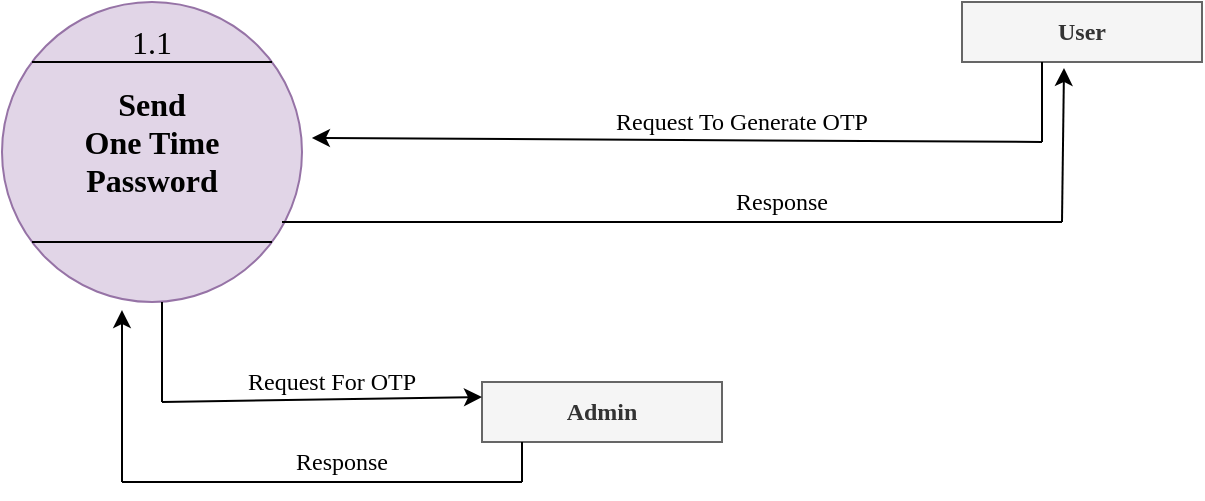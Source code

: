 <mxfile version="13.7.9" type="device"><diagram id="_qZgb9Jc2q3ZggMyYobg" name="Page-1"><mxGraphModel dx="862" dy="492" grid="1" gridSize="10" guides="1" tooltips="1" connect="1" arrows="1" fold="1" page="1" pageScale="1" pageWidth="827" pageHeight="1169" math="0" shadow="0"><root><mxCell id="0"/><mxCell id="1" parent="0"/><mxCell id="A17fz7UikcDC4_DCa4ut-2" value="" style="ellipse;whiteSpace=wrap;html=1;aspect=fixed;fillColor=#e1d5e7;strokeColor=#9673a6;" parent="1" vertex="1"><mxGeometry x="80" y="130" width="150" height="150" as="geometry"/></mxCell><mxCell id="A17fz7UikcDC4_DCa4ut-3" value="" style="endArrow=none;html=1;" parent="1" edge="1"><mxGeometry width="50" height="50" relative="1" as="geometry"><mxPoint x="95" y="160" as="sourcePoint"/><mxPoint x="215" y="160" as="targetPoint"/></mxGeometry></mxCell><mxCell id="A17fz7UikcDC4_DCa4ut-4" value="" style="endArrow=none;html=1;" parent="1" edge="1"><mxGeometry width="50" height="50" relative="1" as="geometry"><mxPoint x="95" y="250" as="sourcePoint"/><mxPoint x="215" y="250" as="targetPoint"/></mxGeometry></mxCell><mxCell id="A17fz7UikcDC4_DCa4ut-5" value="&lt;b style=&quot;font-size: 16px&quot;&gt;&lt;font face=&quot;Lucida Console&quot;&gt;Send&lt;br&gt;One Time&lt;br&gt;Password&lt;/font&gt;&lt;/b&gt;" style="text;html=1;strokeColor=none;fillColor=none;align=center;verticalAlign=middle;whiteSpace=wrap;rounded=0;" parent="1" vertex="1"><mxGeometry x="90" y="190" width="130" height="20" as="geometry"/></mxCell><mxCell id="A17fz7UikcDC4_DCa4ut-6" value="&lt;span&gt;&lt;font style=&quot;font-size: 16px&quot; face=&quot;Lucida Console&quot;&gt;1.1&lt;/font&gt;&lt;/span&gt;" style="text;html=1;strokeColor=none;fillColor=none;align=center;verticalAlign=middle;whiteSpace=wrap;rounded=0;fontStyle=0" parent="1" vertex="1"><mxGeometry x="135" y="140" width="40" height="20" as="geometry"/></mxCell><mxCell id="A17fz7UikcDC4_DCa4ut-7" value="&lt;b&gt;&lt;font face=&quot;Lucida Console&quot;&gt;User&lt;/font&gt;&lt;/b&gt;" style="rounded=0;whiteSpace=wrap;html=1;fillColor=#f5f5f5;strokeColor=#666666;fontColor=#333333;" parent="1" vertex="1"><mxGeometry x="560" y="130" width="120" height="30" as="geometry"/></mxCell><mxCell id="A17fz7UikcDC4_DCa4ut-8" value="" style="endArrow=none;html=1;" parent="1" edge="1"><mxGeometry width="50" height="50" relative="1" as="geometry"><mxPoint x="600" y="200" as="sourcePoint"/><mxPoint x="600" y="160" as="targetPoint"/></mxGeometry></mxCell><mxCell id="A17fz7UikcDC4_DCa4ut-9" value="" style="endArrow=classic;html=1;entryX=1.033;entryY=0.453;entryDx=0;entryDy=0;entryPerimeter=0;" parent="1" target="A17fz7UikcDC4_DCa4ut-2" edge="1"><mxGeometry width="50" height="50" relative="1" as="geometry"><mxPoint x="600" y="200" as="sourcePoint"/><mxPoint x="650" y="150" as="targetPoint"/></mxGeometry></mxCell><mxCell id="A17fz7UikcDC4_DCa4ut-10" value="" style="endArrow=none;html=1;" parent="1" edge="1"><mxGeometry width="50" height="50" relative="1" as="geometry"><mxPoint x="220" y="240" as="sourcePoint"/><mxPoint x="610" y="240" as="targetPoint"/></mxGeometry></mxCell><mxCell id="A17fz7UikcDC4_DCa4ut-11" value="" style="endArrow=classic;html=1;entryX=0.425;entryY=1.1;entryDx=0;entryDy=0;entryPerimeter=0;" parent="1" target="A17fz7UikcDC4_DCa4ut-7" edge="1"><mxGeometry width="50" height="50" relative="1" as="geometry"><mxPoint x="610" y="240" as="sourcePoint"/><mxPoint x="660" y="190" as="targetPoint"/></mxGeometry></mxCell><mxCell id="A17fz7UikcDC4_DCa4ut-12" value="&lt;font face=&quot;Lucida Console&quot;&gt;Request To Generate OTP&lt;/font&gt;" style="text;html=1;strokeColor=none;fillColor=none;align=center;verticalAlign=middle;whiteSpace=wrap;rounded=0;" parent="1" vertex="1"><mxGeometry x="280" y="180" width="340" height="20" as="geometry"/></mxCell><mxCell id="A17fz7UikcDC4_DCa4ut-13" value="&lt;font face=&quot;Lucida Console&quot;&gt;Response&lt;/font&gt;" style="text;html=1;strokeColor=none;fillColor=none;align=center;verticalAlign=middle;whiteSpace=wrap;rounded=0;" parent="1" vertex="1"><mxGeometry x="450" y="220" width="40" height="20" as="geometry"/></mxCell><mxCell id="A17fz7UikcDC4_DCa4ut-14" value="&lt;b&gt;&lt;font face=&quot;Lucida Console&quot;&gt;Admin&lt;/font&gt;&lt;/b&gt;" style="rounded=0;whiteSpace=wrap;html=1;fillColor=#f5f5f5;strokeColor=#666666;fontColor=#333333;" parent="1" vertex="1"><mxGeometry x="320" y="320" width="120" height="30" as="geometry"/></mxCell><mxCell id="A17fz7UikcDC4_DCa4ut-15" value="" style="endArrow=none;html=1;" parent="1" edge="1"><mxGeometry width="50" height="50" relative="1" as="geometry"><mxPoint x="160" y="330" as="sourcePoint"/><mxPoint x="160" y="280" as="targetPoint"/></mxGeometry></mxCell><mxCell id="A17fz7UikcDC4_DCa4ut-16" value="" style="endArrow=classic;html=1;entryX=0;entryY=0.25;entryDx=0;entryDy=0;" parent="1" target="A17fz7UikcDC4_DCa4ut-14" edge="1"><mxGeometry width="50" height="50" relative="1" as="geometry"><mxPoint x="160" y="330" as="sourcePoint"/><mxPoint x="210" y="280" as="targetPoint"/></mxGeometry></mxCell><mxCell id="A17fz7UikcDC4_DCa4ut-17" value="&lt;font face=&quot;Lucida Console&quot;&gt;Request For OTP&lt;/font&gt;" style="text;html=1;strokeColor=none;fillColor=none;align=center;verticalAlign=middle;whiteSpace=wrap;rounded=0;" parent="1" vertex="1"><mxGeometry x="160" y="310" width="170" height="20" as="geometry"/></mxCell><mxCell id="A17fz7UikcDC4_DCa4ut-20" value="" style="endArrow=none;html=1;" parent="1" edge="1"><mxGeometry width="50" height="50" relative="1" as="geometry"><mxPoint x="340" y="370" as="sourcePoint"/><mxPoint x="340" y="350" as="targetPoint"/></mxGeometry></mxCell><mxCell id="A17fz7UikcDC4_DCa4ut-21" value="" style="endArrow=none;html=1;" parent="1" edge="1"><mxGeometry width="50" height="50" relative="1" as="geometry"><mxPoint x="140" y="370" as="sourcePoint"/><mxPoint x="340" y="370" as="targetPoint"/></mxGeometry></mxCell><mxCell id="A17fz7UikcDC4_DCa4ut-22" value="" style="endArrow=classic;html=1;entryX=0.4;entryY=1.027;entryDx=0;entryDy=0;entryPerimeter=0;" parent="1" target="A17fz7UikcDC4_DCa4ut-2" edge="1"><mxGeometry width="50" height="50" relative="1" as="geometry"><mxPoint x="140" y="370" as="sourcePoint"/><mxPoint x="190" y="320" as="targetPoint"/></mxGeometry></mxCell><mxCell id="A17fz7UikcDC4_DCa4ut-23" value="&lt;font face=&quot;Lucida Console&quot;&gt;Response&lt;/font&gt;" style="text;html=1;strokeColor=none;fillColor=none;align=center;verticalAlign=middle;whiteSpace=wrap;rounded=0;" parent="1" vertex="1"><mxGeometry x="230" y="350" width="40" height="20" as="geometry"/></mxCell></root></mxGraphModel></diagram></mxfile>